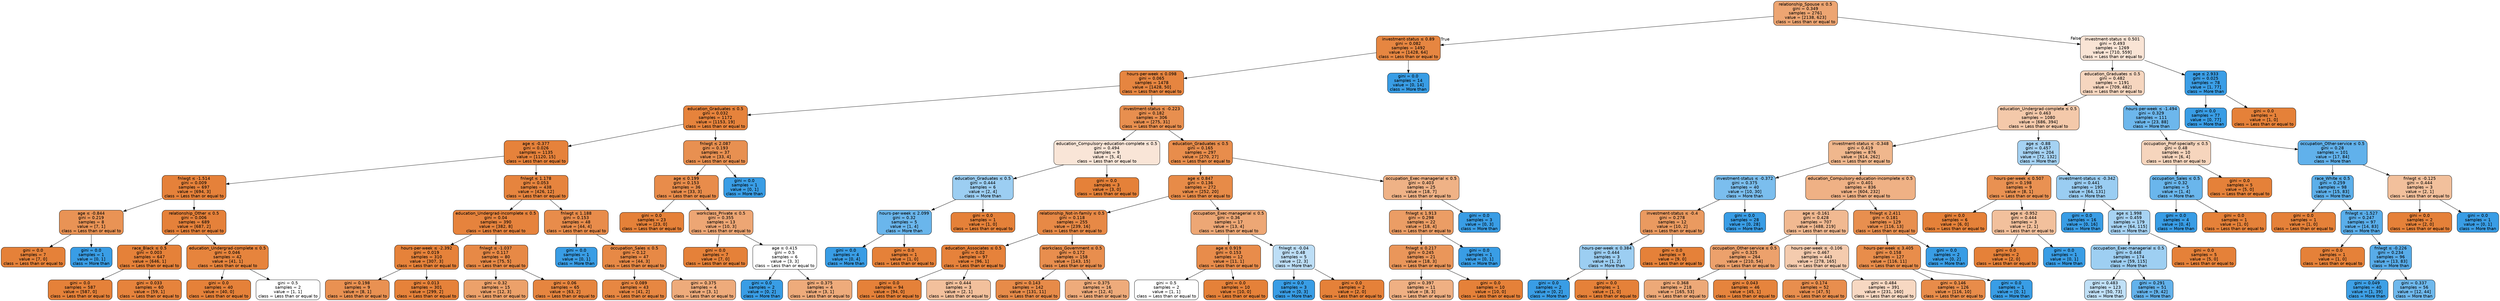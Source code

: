 digraph Tree {
node [shape=box, style="filled, rounded", color="black", fontname=helvetica] ;
edge [fontname=helvetica] ;
0 [label=<relationship_Spouse &le; 0.5<br/>gini = 0.349<br/>samples = 2761<br/>value = [2138, 623]<br/>class = Less than or equal to>, fillcolor="#e58139b5"] ;
1 [label=<investment-status &le; 0.89<br/>gini = 0.082<br/>samples = 1492<br/>value = [1428, 64]<br/>class = Less than or equal to>, fillcolor="#e58139f4"] ;
0 -> 1 [labeldistance=2.5, labelangle=45, headlabel="True"] ;
2 [label=<hours-per-week &le; 0.098<br/>gini = 0.065<br/>samples = 1478<br/>value = [1428, 50]<br/>class = Less than or equal to>, fillcolor="#e58139f6"] ;
1 -> 2 ;
3 [label=<education_Graduates &le; 0.5<br/>gini = 0.032<br/>samples = 1172<br/>value = [1153, 19]<br/>class = Less than or equal to>, fillcolor="#e58139fb"] ;
2 -> 3 ;
4 [label=<age &le; -0.377<br/>gini = 0.026<br/>samples = 1135<br/>value = [1120, 15]<br/>class = Less than or equal to>, fillcolor="#e58139fc"] ;
3 -> 4 ;
5 [label=<fnlwgt &le; -1.514<br/>gini = 0.009<br/>samples = 697<br/>value = [694, 3]<br/>class = Less than or equal to>, fillcolor="#e58139fe"] ;
4 -> 5 ;
6 [label=<age &le; -0.844<br/>gini = 0.219<br/>samples = 8<br/>value = [7, 1]<br/>class = Less than or equal to>, fillcolor="#e58139db"] ;
5 -> 6 ;
7 [label=<gini = 0.0<br/>samples = 7<br/>value = [7, 0]<br/>class = Less than or equal to>, fillcolor="#e58139ff"] ;
6 -> 7 ;
8 [label=<gini = 0.0<br/>samples = 1<br/>value = [0, 1]<br/>class = More than>, fillcolor="#399de5ff"] ;
6 -> 8 ;
9 [label=<relationship_Other &le; 0.5<br/>gini = 0.006<br/>samples = 689<br/>value = [687, 2]<br/>class = Less than or equal to>, fillcolor="#e58139fe"] ;
5 -> 9 ;
10 [label=<race_Black &le; 0.5<br/>gini = 0.003<br/>samples = 647<br/>value = [646, 1]<br/>class = Less than or equal to>, fillcolor="#e58139ff"] ;
9 -> 10 ;
11 [label=<gini = 0.0<br/>samples = 587<br/>value = [587, 0]<br/>class = Less than or equal to>, fillcolor="#e58139ff"] ;
10 -> 11 ;
12 [label=<gini = 0.033<br/>samples = 60<br/>value = [59, 1]<br/>class = Less than or equal to>, fillcolor="#e58139fb"] ;
10 -> 12 ;
13 [label=<education_Undergrad-complete &le; 0.5<br/>gini = 0.046<br/>samples = 42<br/>value = [41, 1]<br/>class = Less than or equal to>, fillcolor="#e58139f9"] ;
9 -> 13 ;
14 [label=<gini = 0.0<br/>samples = 40<br/>value = [40, 0]<br/>class = Less than or equal to>, fillcolor="#e58139ff"] ;
13 -> 14 ;
15 [label=<gini = 0.5<br/>samples = 2<br/>value = [1, 1]<br/>class = Less than or equal to>, fillcolor="#e5813900"] ;
13 -> 15 ;
16 [label=<fnlwgt &le; 1.178<br/>gini = 0.053<br/>samples = 438<br/>value = [426, 12]<br/>class = Less than or equal to>, fillcolor="#e58139f8"] ;
4 -> 16 ;
17 [label=<education_Undergrad-incomplete &le; 0.5<br/>gini = 0.04<br/>samples = 390<br/>value = [382, 8]<br/>class = Less than or equal to>, fillcolor="#e58139fa"] ;
16 -> 17 ;
18 [label=<hours-per-week &le; -2.392<br/>gini = 0.019<br/>samples = 310<br/>value = [307, 3]<br/>class = Less than or equal to>, fillcolor="#e58139fd"] ;
17 -> 18 ;
19 [label=<gini = 0.198<br/>samples = 9<br/>value = [8, 1]<br/>class = Less than or equal to>, fillcolor="#e58139df"] ;
18 -> 19 ;
20 [label=<gini = 0.013<br/>samples = 301<br/>value = [299, 2]<br/>class = Less than or equal to>, fillcolor="#e58139fd"] ;
18 -> 20 ;
21 [label=<fnlwgt &le; -1.037<br/>gini = 0.117<br/>samples = 80<br/>value = [75, 5]<br/>class = Less than or equal to>, fillcolor="#e58139ee"] ;
17 -> 21 ;
22 [label=<gini = 0.32<br/>samples = 15<br/>value = [12, 3]<br/>class = Less than or equal to>, fillcolor="#e58139bf"] ;
21 -> 22 ;
23 [label=<gini = 0.06<br/>samples = 65<br/>value = [63, 2]<br/>class = Less than or equal to>, fillcolor="#e58139f7"] ;
21 -> 23 ;
24 [label=<fnlwgt &le; 1.188<br/>gini = 0.153<br/>samples = 48<br/>value = [44, 4]<br/>class = Less than or equal to>, fillcolor="#e58139e8"] ;
16 -> 24 ;
25 [label=<gini = 0.0<br/>samples = 1<br/>value = [0, 1]<br/>class = More than>, fillcolor="#399de5ff"] ;
24 -> 25 ;
26 [label=<occupation_Sales &le; 0.5<br/>gini = 0.12<br/>samples = 47<br/>value = [44, 3]<br/>class = Less than or equal to>, fillcolor="#e58139ee"] ;
24 -> 26 ;
27 [label=<gini = 0.089<br/>samples = 43<br/>value = [41, 2]<br/>class = Less than or equal to>, fillcolor="#e58139f3"] ;
26 -> 27 ;
28 [label=<gini = 0.375<br/>samples = 4<br/>value = [3, 1]<br/>class = Less than or equal to>, fillcolor="#e58139aa"] ;
26 -> 28 ;
29 [label=<fnlwgt &le; 2.087<br/>gini = 0.193<br/>samples = 37<br/>value = [33, 4]<br/>class = Less than or equal to>, fillcolor="#e58139e0"] ;
3 -> 29 ;
30 [label=<age &le; 0.199<br/>gini = 0.153<br/>samples = 36<br/>value = [33, 3]<br/>class = Less than or equal to>, fillcolor="#e58139e8"] ;
29 -> 30 ;
31 [label=<gini = 0.0<br/>samples = 23<br/>value = [23, 0]<br/>class = Less than or equal to>, fillcolor="#e58139ff"] ;
30 -> 31 ;
32 [label=<workclass_Private &le; 0.5<br/>gini = 0.355<br/>samples = 13<br/>value = [10, 3]<br/>class = Less than or equal to>, fillcolor="#e58139b3"] ;
30 -> 32 ;
33 [label=<gini = 0.0<br/>samples = 7<br/>value = [7, 0]<br/>class = Less than or equal to>, fillcolor="#e58139ff"] ;
32 -> 33 ;
34 [label=<age &le; 0.415<br/>gini = 0.5<br/>samples = 6<br/>value = [3, 3]<br/>class = Less than or equal to>, fillcolor="#e5813900"] ;
32 -> 34 ;
35 [label=<gini = 0.0<br/>samples = 2<br/>value = [0, 2]<br/>class = More than>, fillcolor="#399de5ff"] ;
34 -> 35 ;
36 [label=<gini = 0.375<br/>samples = 4<br/>value = [3, 1]<br/>class = Less than or equal to>, fillcolor="#e58139aa"] ;
34 -> 36 ;
37 [label=<gini = 0.0<br/>samples = 1<br/>value = [0, 1]<br/>class = More than>, fillcolor="#399de5ff"] ;
29 -> 37 ;
38 [label=<investment-status &le; -0.223<br/>gini = 0.182<br/>samples = 306<br/>value = [275, 31]<br/>class = Less than or equal to>, fillcolor="#e58139e2"] ;
2 -> 38 ;
39 [label=<education_Compulsory-education-complete &le; 0.5<br/>gini = 0.494<br/>samples = 9<br/>value = [5, 4]<br/>class = Less than or equal to>, fillcolor="#e5813933"] ;
38 -> 39 ;
40 [label=<education_Graduates &le; 0.5<br/>gini = 0.444<br/>samples = 6<br/>value = [2, 4]<br/>class = More than>, fillcolor="#399de57f"] ;
39 -> 40 ;
41 [label=<hours-per-week &le; 2.099<br/>gini = 0.32<br/>samples = 5<br/>value = [1, 4]<br/>class = More than>, fillcolor="#399de5bf"] ;
40 -> 41 ;
42 [label=<gini = 0.0<br/>samples = 4<br/>value = [0, 4]<br/>class = More than>, fillcolor="#399de5ff"] ;
41 -> 42 ;
43 [label=<gini = 0.0<br/>samples = 1<br/>value = [1, 0]<br/>class = Less than or equal to>, fillcolor="#e58139ff"] ;
41 -> 43 ;
44 [label=<gini = 0.0<br/>samples = 1<br/>value = [1, 0]<br/>class = Less than or equal to>, fillcolor="#e58139ff"] ;
40 -> 44 ;
45 [label=<gini = 0.0<br/>samples = 3<br/>value = [3, 0]<br/>class = Less than or equal to>, fillcolor="#e58139ff"] ;
39 -> 45 ;
46 [label=<education_Graduates &le; 0.5<br/>gini = 0.165<br/>samples = 297<br/>value = [270, 27]<br/>class = Less than or equal to>, fillcolor="#e58139e6"] ;
38 -> 46 ;
47 [label=<age &le; 0.847<br/>gini = 0.136<br/>samples = 272<br/>value = [252, 20]<br/>class = Less than or equal to>, fillcolor="#e58139eb"] ;
46 -> 47 ;
48 [label=<relationship_Not-in-family &le; 0.5<br/>gini = 0.118<br/>samples = 255<br/>value = [239, 16]<br/>class = Less than or equal to>, fillcolor="#e58139ee"] ;
47 -> 48 ;
49 [label=<education_Associates &le; 0.5<br/>gini = 0.02<br/>samples = 97<br/>value = [96, 1]<br/>class = Less than or equal to>, fillcolor="#e58139fc"] ;
48 -> 49 ;
50 [label=<gini = 0.0<br/>samples = 94<br/>value = [94, 0]<br/>class = Less than or equal to>, fillcolor="#e58139ff"] ;
49 -> 50 ;
51 [label=<gini = 0.444<br/>samples = 3<br/>value = [2, 1]<br/>class = Less than or equal to>, fillcolor="#e581397f"] ;
49 -> 51 ;
52 [label=<workclass_Government &le; 0.5<br/>gini = 0.172<br/>samples = 158<br/>value = [143, 15]<br/>class = Less than or equal to>, fillcolor="#e58139e4"] ;
48 -> 52 ;
53 [label=<gini = 0.143<br/>samples = 142<br/>value = [131, 11]<br/>class = Less than or equal to>, fillcolor="#e58139ea"] ;
52 -> 53 ;
54 [label=<gini = 0.375<br/>samples = 16<br/>value = [12, 4]<br/>class = Less than or equal to>, fillcolor="#e58139aa"] ;
52 -> 54 ;
55 [label=<occupation_Exec-managerial &le; 0.5<br/>gini = 0.36<br/>samples = 17<br/>value = [13, 4]<br/>class = Less than or equal to>, fillcolor="#e58139b1"] ;
47 -> 55 ;
56 [label=<age &le; 0.919<br/>gini = 0.153<br/>samples = 12<br/>value = [11, 1]<br/>class = Less than or equal to>, fillcolor="#e58139e8"] ;
55 -> 56 ;
57 [label=<gini = 0.5<br/>samples = 2<br/>value = [1, 1]<br/>class = Less than or equal to>, fillcolor="#e5813900"] ;
56 -> 57 ;
58 [label=<gini = 0.0<br/>samples = 10<br/>value = [10, 0]<br/>class = Less than or equal to>, fillcolor="#e58139ff"] ;
56 -> 58 ;
59 [label=<fnlwgt &le; -0.04<br/>gini = 0.48<br/>samples = 5<br/>value = [2, 3]<br/>class = More than>, fillcolor="#399de555"] ;
55 -> 59 ;
60 [label=<gini = 0.0<br/>samples = 3<br/>value = [0, 3]<br/>class = More than>, fillcolor="#399de5ff"] ;
59 -> 60 ;
61 [label=<gini = 0.0<br/>samples = 2<br/>value = [2, 0]<br/>class = Less than or equal to>, fillcolor="#e58139ff"] ;
59 -> 61 ;
62 [label=<occupation_Exec-managerial &le; 0.5<br/>gini = 0.403<br/>samples = 25<br/>value = [18, 7]<br/>class = Less than or equal to>, fillcolor="#e581399c"] ;
46 -> 62 ;
63 [label=<fnlwgt &le; 1.913<br/>gini = 0.298<br/>samples = 22<br/>value = [18, 4]<br/>class = Less than or equal to>, fillcolor="#e58139c6"] ;
62 -> 63 ;
64 [label=<fnlwgt &le; 0.217<br/>gini = 0.245<br/>samples = 21<br/>value = [18, 3]<br/>class = Less than or equal to>, fillcolor="#e58139d4"] ;
63 -> 64 ;
65 [label=<gini = 0.397<br/>samples = 11<br/>value = [8, 3]<br/>class = Less than or equal to>, fillcolor="#e581399f"] ;
64 -> 65 ;
66 [label=<gini = 0.0<br/>samples = 10<br/>value = [10, 0]<br/>class = Less than or equal to>, fillcolor="#e58139ff"] ;
64 -> 66 ;
67 [label=<gini = 0.0<br/>samples = 1<br/>value = [0, 1]<br/>class = More than>, fillcolor="#399de5ff"] ;
63 -> 67 ;
68 [label=<gini = 0.0<br/>samples = 3<br/>value = [0, 3]<br/>class = More than>, fillcolor="#399de5ff"] ;
62 -> 68 ;
69 [label=<gini = 0.0<br/>samples = 14<br/>value = [0, 14]<br/>class = More than>, fillcolor="#399de5ff"] ;
1 -> 69 ;
70 [label=<investment-status &le; 0.501<br/>gini = 0.493<br/>samples = 1269<br/>value = [710, 559]<br/>class = Less than or equal to>, fillcolor="#e5813936"] ;
0 -> 70 [labeldistance=2.5, labelangle=-45, headlabel="False"] ;
71 [label=<education_Graduates &le; 0.5<br/>gini = 0.482<br/>samples = 1191<br/>value = [709, 482]<br/>class = Less than or equal to>, fillcolor="#e5813952"] ;
70 -> 71 ;
72 [label=<education_Undergrad-complete &le; 0.5<br/>gini = 0.463<br/>samples = 1080<br/>value = [686, 394]<br/>class = Less than or equal to>, fillcolor="#e581396d"] ;
71 -> 72 ;
73 [label=<investment-status &le; -0.348<br/>gini = 0.419<br/>samples = 876<br/>value = [614, 262]<br/>class = Less than or equal to>, fillcolor="#e5813992"] ;
72 -> 73 ;
74 [label=<investment-status &le; -0.372<br/>gini = 0.375<br/>samples = 40<br/>value = [10, 30]<br/>class = More than>, fillcolor="#399de5aa"] ;
73 -> 74 ;
75 [label=<investment-status &le; -0.4<br/>gini = 0.278<br/>samples = 12<br/>value = [10, 2]<br/>class = Less than or equal to>, fillcolor="#e58139cc"] ;
74 -> 75 ;
76 [label=<hours-per-week &le; 0.384<br/>gini = 0.444<br/>samples = 3<br/>value = [1, 2]<br/>class = More than>, fillcolor="#399de57f"] ;
75 -> 76 ;
77 [label=<gini = 0.0<br/>samples = 2<br/>value = [0, 2]<br/>class = More than>, fillcolor="#399de5ff"] ;
76 -> 77 ;
78 [label=<gini = 0.0<br/>samples = 1<br/>value = [1, 0]<br/>class = Less than or equal to>, fillcolor="#e58139ff"] ;
76 -> 78 ;
79 [label=<gini = 0.0<br/>samples = 9<br/>value = [9, 0]<br/>class = Less than or equal to>, fillcolor="#e58139ff"] ;
75 -> 79 ;
80 [label=<gini = 0.0<br/>samples = 28<br/>value = [0, 28]<br/>class = More than>, fillcolor="#399de5ff"] ;
74 -> 80 ;
81 [label=<education_Compulsory-education-incomplete &le; 0.5<br/>gini = 0.401<br/>samples = 836<br/>value = [604, 232]<br/>class = Less than or equal to>, fillcolor="#e581399d"] ;
73 -> 81 ;
82 [label=<age &le; -0.161<br/>gini = 0.428<br/>samples = 707<br/>value = [488, 219]<br/>class = Less than or equal to>, fillcolor="#e581398d"] ;
81 -> 82 ;
83 [label=<occupation_Other-service &le; 0.5<br/>gini = 0.325<br/>samples = 264<br/>value = [210, 54]<br/>class = Less than or equal to>, fillcolor="#e58139bd"] ;
82 -> 83 ;
84 [label=<gini = 0.368<br/>samples = 218<br/>value = [165, 53]<br/>class = Less than or equal to>, fillcolor="#e58139ad"] ;
83 -> 84 ;
85 [label=<gini = 0.043<br/>samples = 46<br/>value = [45, 1]<br/>class = Less than or equal to>, fillcolor="#e58139f9"] ;
83 -> 85 ;
86 [label=<hours-per-week &le; -0.106<br/>gini = 0.467<br/>samples = 443<br/>value = [278, 165]<br/>class = Less than or equal to>, fillcolor="#e5813968"] ;
82 -> 86 ;
87 [label=<gini = 0.174<br/>samples = 52<br/>value = [47, 5]<br/>class = Less than or equal to>, fillcolor="#e58139e4"] ;
86 -> 87 ;
88 [label=<gini = 0.484<br/>samples = 391<br/>value = [231, 160]<br/>class = Less than or equal to>, fillcolor="#e581394e"] ;
86 -> 88 ;
89 [label=<fnlwgt &le; 2.411<br/>gini = 0.181<br/>samples = 129<br/>value = [116, 13]<br/>class = Less than or equal to>, fillcolor="#e58139e2"] ;
81 -> 89 ;
90 [label=<hours-per-week &le; 3.405<br/>gini = 0.158<br/>samples = 127<br/>value = [116, 11]<br/>class = Less than or equal to>, fillcolor="#e58139e7"] ;
89 -> 90 ;
91 [label=<gini = 0.146<br/>samples = 126<br/>value = [116, 10]<br/>class = Less than or equal to>, fillcolor="#e58139e9"] ;
90 -> 91 ;
92 [label=<gini = 0.0<br/>samples = 1<br/>value = [0, 1]<br/>class = More than>, fillcolor="#399de5ff"] ;
90 -> 92 ;
93 [label=<gini = 0.0<br/>samples = 2<br/>value = [0, 2]<br/>class = More than>, fillcolor="#399de5ff"] ;
89 -> 93 ;
94 [label=<age &le; -0.88<br/>gini = 0.457<br/>samples = 204<br/>value = [72, 132]<br/>class = More than>, fillcolor="#399de574"] ;
72 -> 94 ;
95 [label=<hours-per-week &le; 0.507<br/>gini = 0.198<br/>samples = 9<br/>value = [8, 1]<br/>class = Less than or equal to>, fillcolor="#e58139df"] ;
94 -> 95 ;
96 [label=<gini = 0.0<br/>samples = 6<br/>value = [6, 0]<br/>class = Less than or equal to>, fillcolor="#e58139ff"] ;
95 -> 96 ;
97 [label=<age &le; -0.952<br/>gini = 0.444<br/>samples = 3<br/>value = [2, 1]<br/>class = Less than or equal to>, fillcolor="#e581397f"] ;
95 -> 97 ;
98 [label=<gini = 0.0<br/>samples = 2<br/>value = [2, 0]<br/>class = Less than or equal to>, fillcolor="#e58139ff"] ;
97 -> 98 ;
99 [label=<gini = 0.0<br/>samples = 1<br/>value = [0, 1]<br/>class = More than>, fillcolor="#399de5ff"] ;
97 -> 99 ;
100 [label=<investment-status &le; -0.342<br/>gini = 0.441<br/>samples = 195<br/>value = [64, 131]<br/>class = More than>, fillcolor="#399de582"] ;
94 -> 100 ;
101 [label=<gini = 0.0<br/>samples = 16<br/>value = [0, 16]<br/>class = More than>, fillcolor="#399de5ff"] ;
100 -> 101 ;
102 [label=<age &le; 1.998<br/>gini = 0.459<br/>samples = 179<br/>value = [64, 115]<br/>class = More than>, fillcolor="#399de571"] ;
100 -> 102 ;
103 [label=<occupation_Exec-managerial &le; 0.5<br/>gini = 0.448<br/>samples = 174<br/>value = [59, 115]<br/>class = More than>, fillcolor="#399de57c"] ;
102 -> 103 ;
104 [label=<gini = 0.483<br/>samples = 123<br/>value = [50, 73]<br/>class = More than>, fillcolor="#399de550"] ;
103 -> 104 ;
105 [label=<gini = 0.291<br/>samples = 51<br/>value = [9, 42]<br/>class = More than>, fillcolor="#399de5c8"] ;
103 -> 105 ;
106 [label=<gini = 0.0<br/>samples = 5<br/>value = [5, 0]<br/>class = Less than or equal to>, fillcolor="#e58139ff"] ;
102 -> 106 ;
107 [label=<hours-per-week &le; -1.494<br/>gini = 0.329<br/>samples = 111<br/>value = [23, 88]<br/>class = More than>, fillcolor="#399de5bc"] ;
71 -> 107 ;
108 [label=<occupation_Prof-specialty &le; 0.5<br/>gini = 0.48<br/>samples = 10<br/>value = [6, 4]<br/>class = Less than or equal to>, fillcolor="#e5813955"] ;
107 -> 108 ;
109 [label=<occupation_Sales &le; 0.5<br/>gini = 0.32<br/>samples = 5<br/>value = [1, 4]<br/>class = More than>, fillcolor="#399de5bf"] ;
108 -> 109 ;
110 [label=<gini = 0.0<br/>samples = 4<br/>value = [0, 4]<br/>class = More than>, fillcolor="#399de5ff"] ;
109 -> 110 ;
111 [label=<gini = 0.0<br/>samples = 1<br/>value = [1, 0]<br/>class = Less than or equal to>, fillcolor="#e58139ff"] ;
109 -> 111 ;
112 [label=<gini = 0.0<br/>samples = 5<br/>value = [5, 0]<br/>class = Less than or equal to>, fillcolor="#e58139ff"] ;
108 -> 112 ;
113 [label=<occupation_Other-service &le; 0.5<br/>gini = 0.28<br/>samples = 101<br/>value = [17, 84]<br/>class = More than>, fillcolor="#399de5cb"] ;
107 -> 113 ;
114 [label=<race_White &le; 0.5<br/>gini = 0.259<br/>samples = 98<br/>value = [15, 83]<br/>class = More than>, fillcolor="#399de5d1"] ;
113 -> 114 ;
115 [label=<gini = 0.0<br/>samples = 1<br/>value = [1, 0]<br/>class = Less than or equal to>, fillcolor="#e58139ff"] ;
114 -> 115 ;
116 [label=<fnlwgt &le; -1.527<br/>gini = 0.247<br/>samples = 97<br/>value = [14, 83]<br/>class = More than>, fillcolor="#399de5d4"] ;
114 -> 116 ;
117 [label=<gini = 0.0<br/>samples = 1<br/>value = [1, 0]<br/>class = Less than or equal to>, fillcolor="#e58139ff"] ;
116 -> 117 ;
118 [label=<fnlwgt &le; -0.226<br/>gini = 0.234<br/>samples = 96<br/>value = [13, 83]<br/>class = More than>, fillcolor="#399de5d7"] ;
116 -> 118 ;
119 [label=<gini = 0.049<br/>samples = 40<br/>value = [1, 39]<br/>class = More than>, fillcolor="#399de5f8"] ;
118 -> 119 ;
120 [label=<gini = 0.337<br/>samples = 56<br/>value = [12, 44]<br/>class = More than>, fillcolor="#399de5b9"] ;
118 -> 120 ;
121 [label=<fnlwgt &le; -0.125<br/>gini = 0.444<br/>samples = 3<br/>value = [2, 1]<br/>class = Less than or equal to>, fillcolor="#e581397f"] ;
113 -> 121 ;
122 [label=<gini = 0.0<br/>samples = 2<br/>value = [2, 0]<br/>class = Less than or equal to>, fillcolor="#e58139ff"] ;
121 -> 122 ;
123 [label=<gini = 0.0<br/>samples = 1<br/>value = [0, 1]<br/>class = More than>, fillcolor="#399de5ff"] ;
121 -> 123 ;
124 [label=<age &le; 2.933<br/>gini = 0.025<br/>samples = 78<br/>value = [1, 77]<br/>class = More than>, fillcolor="#399de5fc"] ;
70 -> 124 ;
125 [label=<gini = 0.0<br/>samples = 77<br/>value = [0, 77]<br/>class = More than>, fillcolor="#399de5ff"] ;
124 -> 125 ;
126 [label=<gini = 0.0<br/>samples = 1<br/>value = [1, 0]<br/>class = Less than or equal to>, fillcolor="#e58139ff"] ;
124 -> 126 ;
}